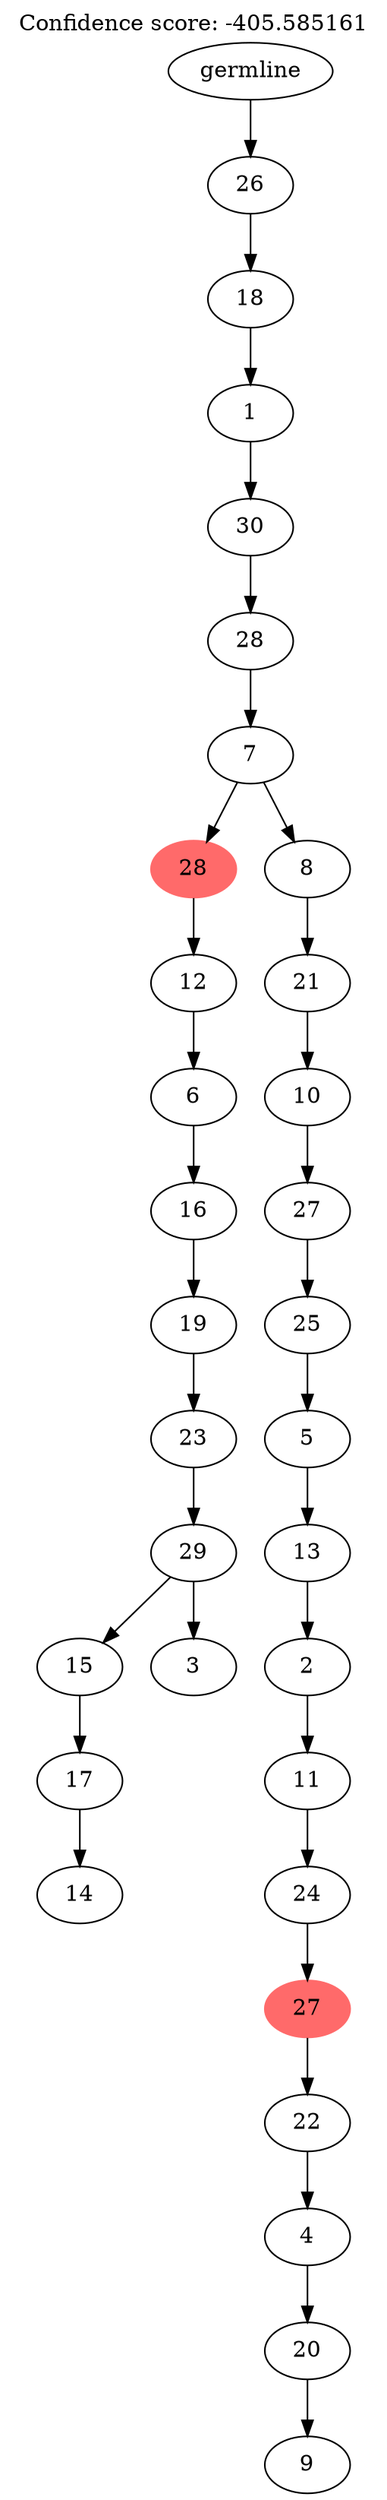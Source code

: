 digraph g {
	"30" -> "31";
	"31" [label="14"];
	"29" -> "30";
	"30" [label="17"];
	"28" -> "29";
	"29" [label="15"];
	"28" -> "32";
	"32" [label="3"];
	"27" -> "28";
	"28" [label="29"];
	"26" -> "27";
	"27" [label="23"];
	"25" -> "26";
	"26" [label="19"];
	"24" -> "25";
	"25" [label="16"];
	"23" -> "24";
	"24" [label="6"];
	"22" -> "23";
	"23" [label="12"];
	"20" -> "21";
	"21" [label="9"];
	"19" -> "20";
	"20" [label="20"];
	"18" -> "19";
	"19" [label="4"];
	"17" -> "18";
	"18" [label="22"];
	"16" -> "17";
	"17" [color=indianred1, style=filled, label="27"];
	"15" -> "16";
	"16" [label="24"];
	"14" -> "15";
	"15" [label="11"];
	"13" -> "14";
	"14" [label="2"];
	"12" -> "13";
	"13" [label="13"];
	"11" -> "12";
	"12" [label="5"];
	"10" -> "11";
	"11" [label="25"];
	"9" -> "10";
	"10" [label="27"];
	"8" -> "9";
	"9" [label="10"];
	"7" -> "8";
	"8" [label="21"];
	"6" -> "7";
	"7" [label="8"];
	"6" -> "22";
	"22" [color=indianred1, style=filled, label="28"];
	"5" -> "6";
	"6" [label="7"];
	"4" -> "5";
	"5" [label="28"];
	"3" -> "4";
	"4" [label="30"];
	"2" -> "3";
	"3" [label="1"];
	"1" -> "2";
	"2" [label="18"];
	"0" -> "1";
	"1" [label="26"];
	"0" [label="germline"];
	labelloc="t";
	label="Confidence score: -405.585161";
}
